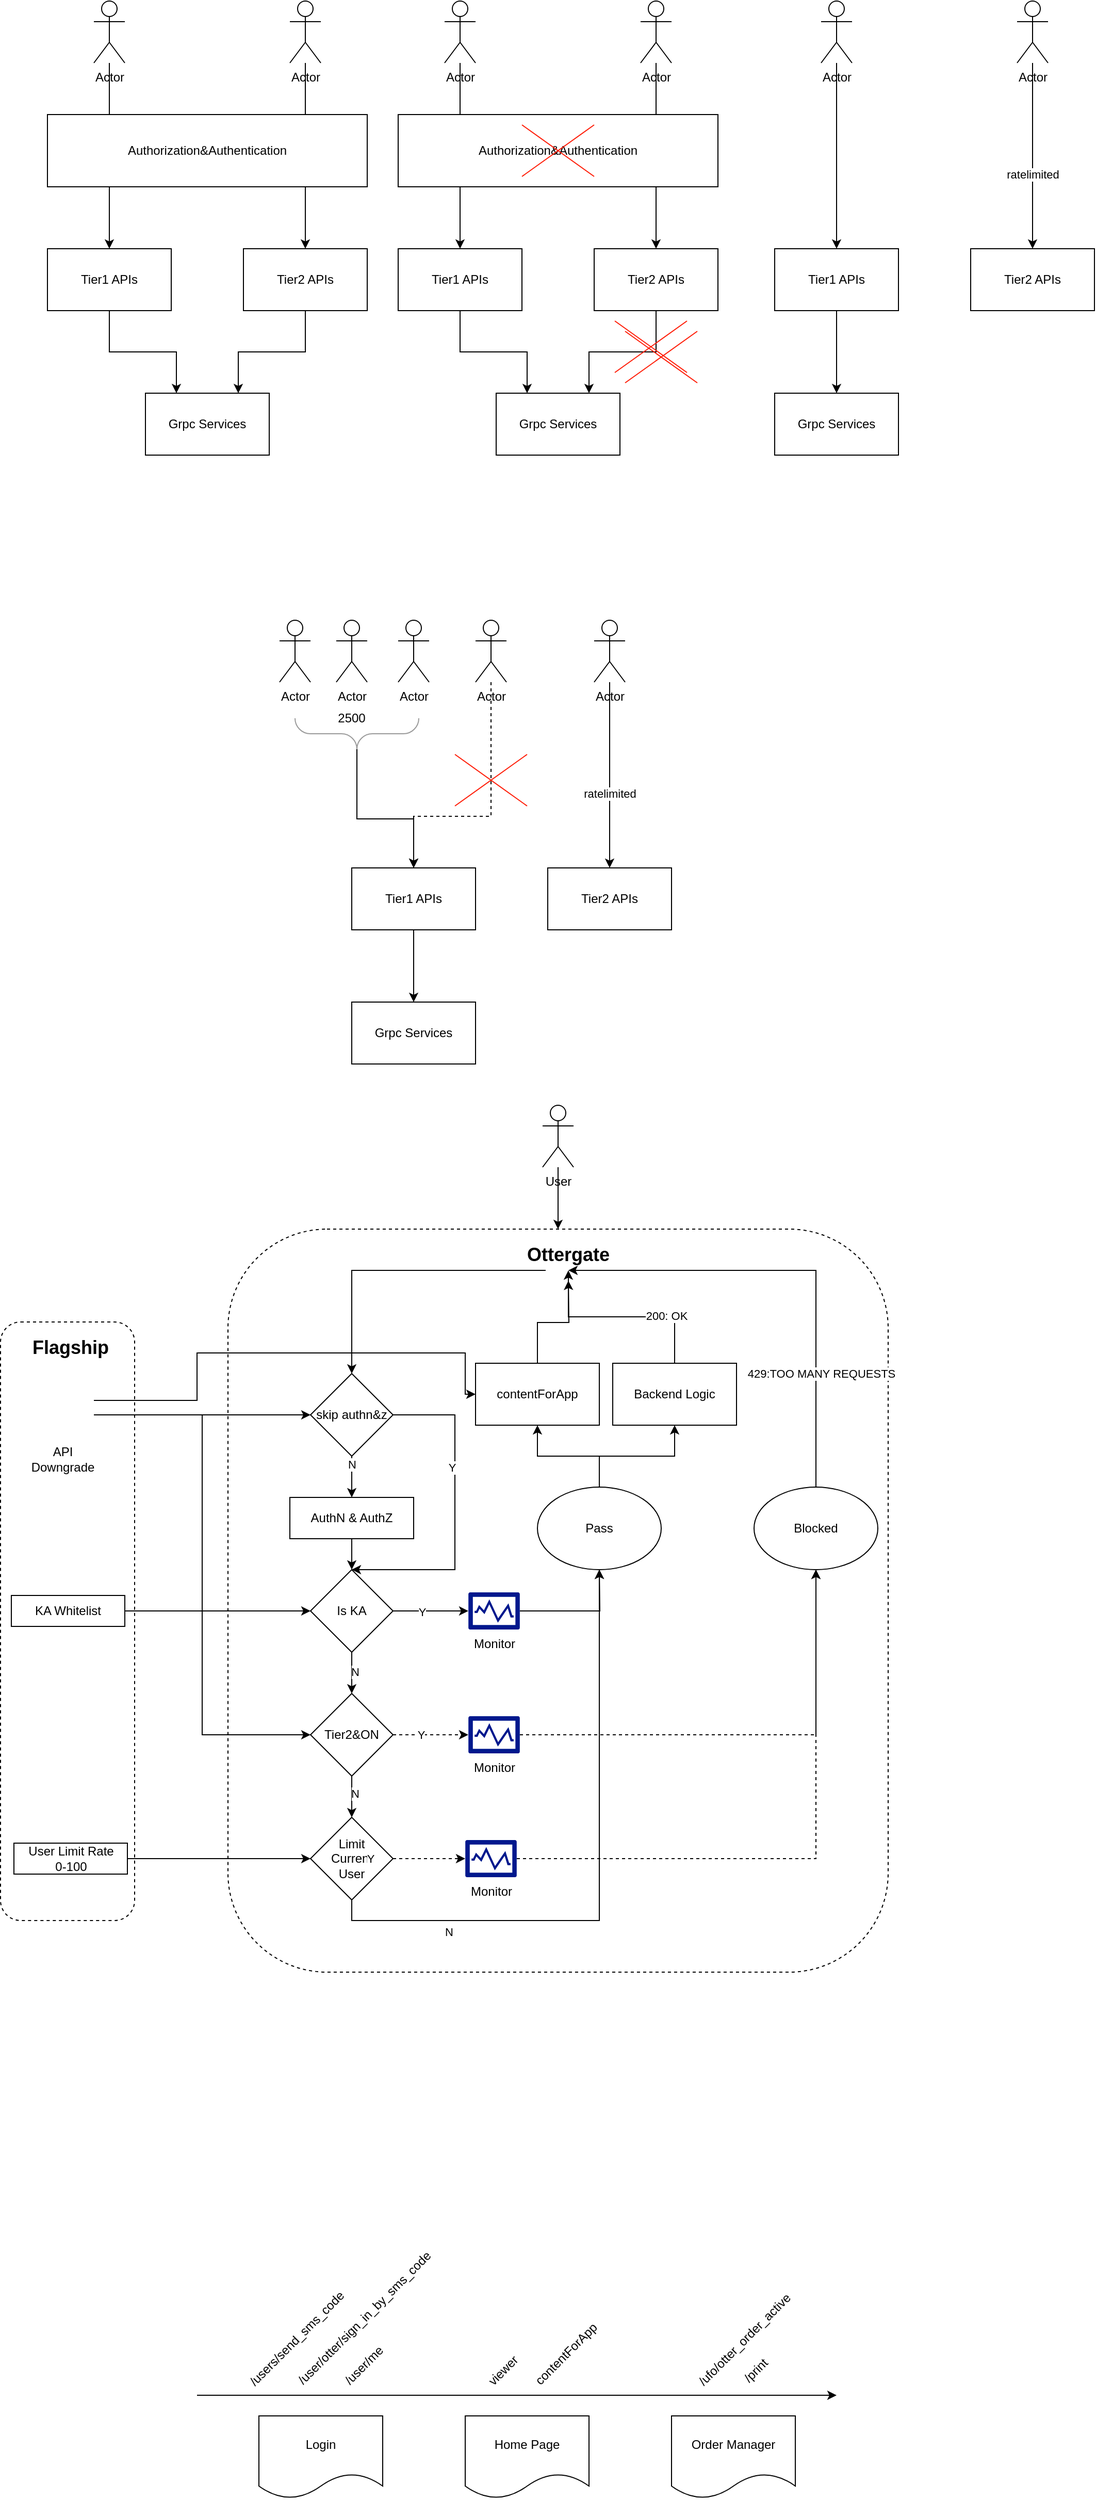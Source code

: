 <mxfile version="21.6.8" type="github">
  <diagram name="Page-1" id="HigoGXE5F1L-oP3TMgxl">
    <mxGraphModel dx="1391" dy="1130" grid="1" gridSize="10" guides="1" tooltips="1" connect="1" arrows="1" fold="1" page="1" pageScale="1" pageWidth="850" pageHeight="1100" math="0" shadow="0">
      <root>
        <mxCell id="0" />
        <mxCell id="1" parent="0" />
        <mxCell id="3wtRpa9zUvnlP66Nhv2E-26" value="" style="rounded=1;whiteSpace=wrap;html=1;dashed=1;" vertex="1" parent="1">
          <mxGeometry x="260" y="1240" width="640" height="720" as="geometry" />
        </mxCell>
        <mxCell id="6AUmhATwHjRcd2S4S1oP-8" style="edgeStyle=orthogonalEdgeStyle;rounded=0;orthogonalLoop=1;jettySize=auto;html=1;exitX=0.5;exitY=1;exitDx=0;exitDy=0;entryX=0.25;entryY=0;entryDx=0;entryDy=0;" parent="1" source="6AUmhATwHjRcd2S4S1oP-1" target="6AUmhATwHjRcd2S4S1oP-4" edge="1">
          <mxGeometry relative="1" as="geometry" />
        </mxCell>
        <mxCell id="6AUmhATwHjRcd2S4S1oP-1" value="Tier1 APIs" style="rounded=0;whiteSpace=wrap;html=1;" parent="1" vertex="1">
          <mxGeometry x="85" y="290" width="120" height="60" as="geometry" />
        </mxCell>
        <mxCell id="6AUmhATwHjRcd2S4S1oP-9" style="edgeStyle=orthogonalEdgeStyle;rounded=0;orthogonalLoop=1;jettySize=auto;html=1;exitX=0.5;exitY=1;exitDx=0;exitDy=0;entryX=0.75;entryY=0;entryDx=0;entryDy=0;" parent="1" source="6AUmhATwHjRcd2S4S1oP-2" target="6AUmhATwHjRcd2S4S1oP-4" edge="1">
          <mxGeometry relative="1" as="geometry" />
        </mxCell>
        <mxCell id="6AUmhATwHjRcd2S4S1oP-2" value="Tier2 APIs" style="rounded=0;whiteSpace=wrap;html=1;" parent="1" vertex="1">
          <mxGeometry x="275" y="290" width="120" height="60" as="geometry" />
        </mxCell>
        <mxCell id="6AUmhATwHjRcd2S4S1oP-13" style="edgeStyle=orthogonalEdgeStyle;rounded=0;orthogonalLoop=1;jettySize=auto;html=1;" parent="1" source="6AUmhATwHjRcd2S4S1oP-3" target="6AUmhATwHjRcd2S4S1oP-1" edge="1">
          <mxGeometry relative="1" as="geometry" />
        </mxCell>
        <mxCell id="6AUmhATwHjRcd2S4S1oP-3" value="Actor" style="shape=umlActor;verticalLabelPosition=bottom;verticalAlign=top;html=1;outlineConnect=0;" parent="1" vertex="1">
          <mxGeometry x="130" y="50" width="30" height="60" as="geometry" />
        </mxCell>
        <mxCell id="6AUmhATwHjRcd2S4S1oP-4" value="Grpc Services" style="rounded=0;whiteSpace=wrap;html=1;" parent="1" vertex="1">
          <mxGeometry x="180" y="430" width="120" height="60" as="geometry" />
        </mxCell>
        <mxCell id="6AUmhATwHjRcd2S4S1oP-7" style="edgeStyle=orthogonalEdgeStyle;rounded=0;orthogonalLoop=1;jettySize=auto;html=1;" parent="1" source="6AUmhATwHjRcd2S4S1oP-5" target="6AUmhATwHjRcd2S4S1oP-2" edge="1">
          <mxGeometry relative="1" as="geometry" />
        </mxCell>
        <mxCell id="6AUmhATwHjRcd2S4S1oP-5" value="Actor" style="shape=umlActor;verticalLabelPosition=bottom;verticalAlign=top;html=1;outlineConnect=0;" parent="1" vertex="1">
          <mxGeometry x="320" y="50" width="30" height="60" as="geometry" />
        </mxCell>
        <mxCell id="6AUmhATwHjRcd2S4S1oP-10" value="Authorization&amp;amp;Authentication" style="rounded=0;whiteSpace=wrap;html=1;" parent="1" vertex="1">
          <mxGeometry x="85" y="160" width="310" height="70" as="geometry" />
        </mxCell>
        <mxCell id="6AUmhATwHjRcd2S4S1oP-14" style="edgeStyle=orthogonalEdgeStyle;rounded=0;orthogonalLoop=1;jettySize=auto;html=1;exitX=0.5;exitY=1;exitDx=0;exitDy=0;entryX=0.25;entryY=0;entryDx=0;entryDy=0;" parent="1" source="6AUmhATwHjRcd2S4S1oP-15" target="6AUmhATwHjRcd2S4S1oP-20" edge="1">
          <mxGeometry relative="1" as="geometry" />
        </mxCell>
        <mxCell id="6AUmhATwHjRcd2S4S1oP-15" value="Tier1 APIs" style="rounded=0;whiteSpace=wrap;html=1;" parent="1" vertex="1">
          <mxGeometry x="425" y="290" width="120" height="60" as="geometry" />
        </mxCell>
        <mxCell id="6AUmhATwHjRcd2S4S1oP-16" style="edgeStyle=orthogonalEdgeStyle;rounded=0;orthogonalLoop=1;jettySize=auto;html=1;exitX=0.5;exitY=1;exitDx=0;exitDy=0;entryX=0.75;entryY=0;entryDx=0;entryDy=0;" parent="1" source="6AUmhATwHjRcd2S4S1oP-17" target="6AUmhATwHjRcd2S4S1oP-20" edge="1">
          <mxGeometry relative="1" as="geometry" />
        </mxCell>
        <mxCell id="6AUmhATwHjRcd2S4S1oP-17" value="Tier2 APIs" style="rounded=0;whiteSpace=wrap;html=1;" parent="1" vertex="1">
          <mxGeometry x="615" y="290" width="120" height="60" as="geometry" />
        </mxCell>
        <mxCell id="6AUmhATwHjRcd2S4S1oP-18" style="edgeStyle=orthogonalEdgeStyle;rounded=0;orthogonalLoop=1;jettySize=auto;html=1;" parent="1" source="6AUmhATwHjRcd2S4S1oP-19" target="6AUmhATwHjRcd2S4S1oP-15" edge="1">
          <mxGeometry relative="1" as="geometry">
            <Array as="points">
              <mxPoint x="485" y="220" />
              <mxPoint x="485" y="220" />
            </Array>
          </mxGeometry>
        </mxCell>
        <mxCell id="6AUmhATwHjRcd2S4S1oP-19" value="Actor" style="shape=umlActor;verticalLabelPosition=bottom;verticalAlign=top;html=1;outlineConnect=0;" parent="1" vertex="1">
          <mxGeometry x="470" y="50" width="30" height="60" as="geometry" />
        </mxCell>
        <mxCell id="6AUmhATwHjRcd2S4S1oP-20" value="Grpc Services" style="rounded=0;whiteSpace=wrap;html=1;" parent="1" vertex="1">
          <mxGeometry x="520" y="430" width="120" height="60" as="geometry" />
        </mxCell>
        <mxCell id="6AUmhATwHjRcd2S4S1oP-21" style="edgeStyle=orthogonalEdgeStyle;rounded=0;orthogonalLoop=1;jettySize=auto;html=1;" parent="1" source="6AUmhATwHjRcd2S4S1oP-22" target="6AUmhATwHjRcd2S4S1oP-17" edge="1">
          <mxGeometry relative="1" as="geometry" />
        </mxCell>
        <mxCell id="6AUmhATwHjRcd2S4S1oP-22" value="Actor" style="shape=umlActor;verticalLabelPosition=bottom;verticalAlign=top;html=1;outlineConnect=0;" parent="1" vertex="1">
          <mxGeometry x="660" y="50" width="30" height="60" as="geometry" />
        </mxCell>
        <mxCell id="6AUmhATwHjRcd2S4S1oP-23" value="Authorization&amp;amp;Authentication" style="rounded=0;whiteSpace=wrap;html=1;" parent="1" vertex="1">
          <mxGeometry x="425" y="160" width="310" height="70" as="geometry" />
        </mxCell>
        <mxCell id="6AUmhATwHjRcd2S4S1oP-26" value="" style="group" parent="1" vertex="1" connectable="0">
          <mxGeometry x="545" y="170" width="70" height="50" as="geometry" />
        </mxCell>
        <mxCell id="6AUmhATwHjRcd2S4S1oP-24" value="" style="endArrow=none;html=1;rounded=0;strokeColor=#FF1900;" parent="6AUmhATwHjRcd2S4S1oP-26" edge="1">
          <mxGeometry width="50" height="50" relative="1" as="geometry">
            <mxPoint y="50" as="sourcePoint" />
            <mxPoint x="70" as="targetPoint" />
          </mxGeometry>
        </mxCell>
        <mxCell id="6AUmhATwHjRcd2S4S1oP-25" value="" style="endArrow=none;html=1;rounded=0;strokeColor=#FF1900;" parent="6AUmhATwHjRcd2S4S1oP-26" edge="1">
          <mxGeometry width="50" height="50" relative="1" as="geometry">
            <mxPoint as="sourcePoint" />
            <mxPoint x="70" y="50" as="targetPoint" />
          </mxGeometry>
        </mxCell>
        <mxCell id="6AUmhATwHjRcd2S4S1oP-27" value="" style="group" parent="1" vertex="1" connectable="0">
          <mxGeometry x="635" y="360" width="70" height="50" as="geometry" />
        </mxCell>
        <mxCell id="6AUmhATwHjRcd2S4S1oP-28" value="" style="endArrow=none;html=1;rounded=0;strokeColor=#FF1900;" parent="6AUmhATwHjRcd2S4S1oP-27" edge="1">
          <mxGeometry width="50" height="50" relative="1" as="geometry">
            <mxPoint y="50" as="sourcePoint" />
            <mxPoint x="70" as="targetPoint" />
          </mxGeometry>
        </mxCell>
        <mxCell id="6AUmhATwHjRcd2S4S1oP-29" value="" style="endArrow=none;html=1;rounded=0;strokeColor=#FF1900;" parent="6AUmhATwHjRcd2S4S1oP-27" edge="1">
          <mxGeometry width="50" height="50" relative="1" as="geometry">
            <mxPoint as="sourcePoint" />
            <mxPoint x="70" y="50" as="targetPoint" />
          </mxGeometry>
        </mxCell>
        <mxCell id="6AUmhATwHjRcd2S4S1oP-30" style="edgeStyle=orthogonalEdgeStyle;rounded=0;orthogonalLoop=1;jettySize=auto;html=1;exitX=0.5;exitY=1;exitDx=0;exitDy=0;entryX=0.5;entryY=0;entryDx=0;entryDy=0;" parent="1" source="6AUmhATwHjRcd2S4S1oP-31" target="6AUmhATwHjRcd2S4S1oP-36" edge="1">
          <mxGeometry relative="1" as="geometry" />
        </mxCell>
        <mxCell id="6AUmhATwHjRcd2S4S1oP-31" value="Tier1 APIs" style="rounded=0;whiteSpace=wrap;html=1;" parent="1" vertex="1">
          <mxGeometry x="790" y="290" width="120" height="60" as="geometry" />
        </mxCell>
        <mxCell id="6AUmhATwHjRcd2S4S1oP-33" value="Tier2 APIs" style="rounded=0;whiteSpace=wrap;html=1;" parent="1" vertex="1">
          <mxGeometry x="980" y="290" width="120" height="60" as="geometry" />
        </mxCell>
        <mxCell id="6AUmhATwHjRcd2S4S1oP-34" style="edgeStyle=orthogonalEdgeStyle;rounded=0;orthogonalLoop=1;jettySize=auto;html=1;" parent="1" source="6AUmhATwHjRcd2S4S1oP-35" target="6AUmhATwHjRcd2S4S1oP-31" edge="1">
          <mxGeometry relative="1" as="geometry" />
        </mxCell>
        <mxCell id="6AUmhATwHjRcd2S4S1oP-35" value="Actor" style="shape=umlActor;verticalLabelPosition=bottom;verticalAlign=top;html=1;outlineConnect=0;" parent="1" vertex="1">
          <mxGeometry x="835" y="50" width="30" height="60" as="geometry" />
        </mxCell>
        <mxCell id="6AUmhATwHjRcd2S4S1oP-36" value="Grpc Services" style="rounded=0;whiteSpace=wrap;html=1;" parent="1" vertex="1">
          <mxGeometry x="790" y="430" width="120" height="60" as="geometry" />
        </mxCell>
        <mxCell id="6AUmhATwHjRcd2S4S1oP-37" style="edgeStyle=orthogonalEdgeStyle;rounded=0;orthogonalLoop=1;jettySize=auto;html=1;" parent="1" source="6AUmhATwHjRcd2S4S1oP-38" target="6AUmhATwHjRcd2S4S1oP-33" edge="1">
          <mxGeometry relative="1" as="geometry" />
        </mxCell>
        <mxCell id="6AUmhATwHjRcd2S4S1oP-40" value="ratelimited" style="edgeLabel;html=1;align=center;verticalAlign=middle;resizable=0;points=[];" parent="6AUmhATwHjRcd2S4S1oP-37" vertex="1" connectable="0">
          <mxGeometry x="0.183" relative="1" as="geometry">
            <mxPoint y="1" as="offset" />
          </mxGeometry>
        </mxCell>
        <mxCell id="6AUmhATwHjRcd2S4S1oP-38" value="Actor" style="shape=umlActor;verticalLabelPosition=bottom;verticalAlign=top;html=1;outlineConnect=0;" parent="1" vertex="1">
          <mxGeometry x="1025" y="50" width="30" height="60" as="geometry" />
        </mxCell>
        <mxCell id="3wtRpa9zUvnlP66Nhv2E-1" style="edgeStyle=orthogonalEdgeStyle;rounded=0;orthogonalLoop=1;jettySize=auto;html=1;exitX=0.5;exitY=1;exitDx=0;exitDy=0;entryX=0.5;entryY=0;entryDx=0;entryDy=0;" edge="1" parent="1" source="3wtRpa9zUvnlP66Nhv2E-2" target="3wtRpa9zUvnlP66Nhv2E-6">
          <mxGeometry relative="1" as="geometry" />
        </mxCell>
        <mxCell id="3wtRpa9zUvnlP66Nhv2E-2" value="Tier1 APIs" style="rounded=0;whiteSpace=wrap;html=1;" vertex="1" parent="1">
          <mxGeometry x="380" y="890" width="120" height="60" as="geometry" />
        </mxCell>
        <mxCell id="3wtRpa9zUvnlP66Nhv2E-3" value="Tier2 APIs" style="rounded=0;whiteSpace=wrap;html=1;" vertex="1" parent="1">
          <mxGeometry x="570" y="890" width="120" height="60" as="geometry" />
        </mxCell>
        <mxCell id="3wtRpa9zUvnlP66Nhv2E-4" style="edgeStyle=orthogonalEdgeStyle;rounded=0;orthogonalLoop=1;jettySize=auto;html=1;exitX=0.5;exitY=0.286;exitDx=0;exitDy=0;exitPerimeter=0;" edge="1" parent="1" source="3wtRpa9zUvnlP66Nhv2E-15" target="3wtRpa9zUvnlP66Nhv2E-2">
          <mxGeometry relative="1" as="geometry" />
        </mxCell>
        <mxCell id="3wtRpa9zUvnlP66Nhv2E-5" value="Actor" style="shape=umlActor;verticalLabelPosition=bottom;verticalAlign=top;html=1;outlineConnect=0;" vertex="1" parent="1">
          <mxGeometry x="425" y="650" width="30" height="60" as="geometry" />
        </mxCell>
        <mxCell id="3wtRpa9zUvnlP66Nhv2E-6" value="Grpc Services" style="rounded=0;whiteSpace=wrap;html=1;" vertex="1" parent="1">
          <mxGeometry x="380" y="1020" width="120" height="60" as="geometry" />
        </mxCell>
        <mxCell id="3wtRpa9zUvnlP66Nhv2E-7" style="edgeStyle=orthogonalEdgeStyle;rounded=0;orthogonalLoop=1;jettySize=auto;html=1;" edge="1" parent="1" source="3wtRpa9zUvnlP66Nhv2E-9" target="3wtRpa9zUvnlP66Nhv2E-3">
          <mxGeometry relative="1" as="geometry" />
        </mxCell>
        <mxCell id="3wtRpa9zUvnlP66Nhv2E-8" value="ratelimited" style="edgeLabel;html=1;align=center;verticalAlign=middle;resizable=0;points=[];" vertex="1" connectable="0" parent="3wtRpa9zUvnlP66Nhv2E-7">
          <mxGeometry x="0.183" relative="1" as="geometry">
            <mxPoint y="1" as="offset" />
          </mxGeometry>
        </mxCell>
        <mxCell id="3wtRpa9zUvnlP66Nhv2E-9" value="Actor" style="shape=umlActor;verticalLabelPosition=bottom;verticalAlign=top;html=1;outlineConnect=0;" vertex="1" parent="1">
          <mxGeometry x="615" y="650" width="30" height="60" as="geometry" />
        </mxCell>
        <mxCell id="3wtRpa9zUvnlP66Nhv2E-10" value="Actor" style="shape=umlActor;verticalLabelPosition=bottom;verticalAlign=top;html=1;outlineConnect=0;" vertex="1" parent="1">
          <mxGeometry x="365" y="650" width="30" height="60" as="geometry" />
        </mxCell>
        <mxCell id="3wtRpa9zUvnlP66Nhv2E-17" style="edgeStyle=orthogonalEdgeStyle;rounded=0;orthogonalLoop=1;jettySize=auto;html=1;dashed=1;" edge="1" parent="1" source="3wtRpa9zUvnlP66Nhv2E-11" target="3wtRpa9zUvnlP66Nhv2E-2">
          <mxGeometry relative="1" as="geometry">
            <Array as="points">
              <mxPoint x="515" y="840" />
              <mxPoint x="440" y="840" />
            </Array>
          </mxGeometry>
        </mxCell>
        <mxCell id="3wtRpa9zUvnlP66Nhv2E-11" value="Actor" style="shape=umlActor;verticalLabelPosition=bottom;verticalAlign=top;html=1;outlineConnect=0;" vertex="1" parent="1">
          <mxGeometry x="500" y="650" width="30" height="60" as="geometry" />
        </mxCell>
        <mxCell id="3wtRpa9zUvnlP66Nhv2E-12" value="Actor" style="shape=umlActor;verticalLabelPosition=bottom;verticalAlign=top;html=1;outlineConnect=0;" vertex="1" parent="1">
          <mxGeometry x="310" y="650" width="30" height="60" as="geometry" />
        </mxCell>
        <mxCell id="3wtRpa9zUvnlP66Nhv2E-15" value="" style="labelPosition=right;align=left;strokeWidth=1;shape=mxgraph.mockup.markup.curlyBrace;html=1;shadow=0;dashed=0;strokeColor=#999999;direction=north;rotation=-90;" vertex="1" parent="1">
          <mxGeometry x="350" y="700" width="70" height="120" as="geometry" />
        </mxCell>
        <mxCell id="3wtRpa9zUvnlP66Nhv2E-16" value="2500" style="text;html=1;strokeColor=none;fillColor=none;align=center;verticalAlign=middle;whiteSpace=wrap;rounded=0;" vertex="1" parent="1">
          <mxGeometry x="350" y="730" width="60" height="30" as="geometry" />
        </mxCell>
        <mxCell id="3wtRpa9zUvnlP66Nhv2E-18" value="" style="group" vertex="1" connectable="0" parent="1">
          <mxGeometry x="480" y="780" width="70" height="50" as="geometry" />
        </mxCell>
        <mxCell id="3wtRpa9zUvnlP66Nhv2E-19" value="" style="endArrow=none;html=1;rounded=0;strokeColor=#FF1900;" edge="1" parent="3wtRpa9zUvnlP66Nhv2E-18">
          <mxGeometry width="50" height="50" relative="1" as="geometry">
            <mxPoint y="50" as="sourcePoint" />
            <mxPoint x="70" as="targetPoint" />
          </mxGeometry>
        </mxCell>
        <mxCell id="3wtRpa9zUvnlP66Nhv2E-20" value="" style="endArrow=none;html=1;rounded=0;strokeColor=#FF1900;" edge="1" parent="3wtRpa9zUvnlP66Nhv2E-18">
          <mxGeometry width="50" height="50" relative="1" as="geometry">
            <mxPoint as="sourcePoint" />
            <mxPoint x="70" y="50" as="targetPoint" />
          </mxGeometry>
        </mxCell>
        <mxCell id="3wtRpa9zUvnlP66Nhv2E-21" value="" style="group" vertex="1" connectable="0" parent="1">
          <mxGeometry x="645" y="370" width="70" height="50" as="geometry" />
        </mxCell>
        <mxCell id="3wtRpa9zUvnlP66Nhv2E-22" value="" style="endArrow=none;html=1;rounded=0;strokeColor=#FF1900;" edge="1" parent="3wtRpa9zUvnlP66Nhv2E-21">
          <mxGeometry width="50" height="50" relative="1" as="geometry">
            <mxPoint y="50" as="sourcePoint" />
            <mxPoint x="70" as="targetPoint" />
          </mxGeometry>
        </mxCell>
        <mxCell id="3wtRpa9zUvnlP66Nhv2E-23" value="" style="endArrow=none;html=1;rounded=0;strokeColor=#FF1900;" edge="1" parent="3wtRpa9zUvnlP66Nhv2E-21">
          <mxGeometry width="50" height="50" relative="1" as="geometry">
            <mxPoint as="sourcePoint" />
            <mxPoint x="70" y="50" as="targetPoint" />
          </mxGeometry>
        </mxCell>
        <mxCell id="3wtRpa9zUvnlP66Nhv2E-32" style="edgeStyle=orthogonalEdgeStyle;rounded=0;orthogonalLoop=1;jettySize=auto;html=1;entryX=0.5;entryY=0;entryDx=0;entryDy=0;exitX=0.5;exitY=1;exitDx=0;exitDy=0;" edge="1" parent="1" source="3wtRpa9zUvnlP66Nhv2E-78" target="3wtRpa9zUvnlP66Nhv2E-31">
          <mxGeometry relative="1" as="geometry">
            <mxPoint x="380" y="1440" as="sourcePoint" />
          </mxGeometry>
        </mxCell>
        <mxCell id="3wtRpa9zUvnlP66Nhv2E-80" value="N" style="edgeLabel;html=1;align=center;verticalAlign=middle;resizable=0;points=[];" vertex="1" connectable="0" parent="3wtRpa9zUvnlP66Nhv2E-32">
          <mxGeometry x="-0.6" relative="1" as="geometry">
            <mxPoint as="offset" />
          </mxGeometry>
        </mxCell>
        <mxCell id="3wtRpa9zUvnlP66Nhv2E-29" style="edgeStyle=orthogonalEdgeStyle;rounded=0;orthogonalLoop=1;jettySize=auto;html=1;entryX=0.5;entryY=0;entryDx=0;entryDy=0;" edge="1" parent="1" source="3wtRpa9zUvnlP66Nhv2E-25" target="3wtRpa9zUvnlP66Nhv2E-26">
          <mxGeometry relative="1" as="geometry" />
        </mxCell>
        <mxCell id="3wtRpa9zUvnlP66Nhv2E-25" value="User" style="shape=umlActor;verticalLabelPosition=bottom;verticalAlign=top;html=1;outlineConnect=0;" vertex="1" parent="1">
          <mxGeometry x="565" y="1120" width="30" height="60" as="geometry" />
        </mxCell>
        <mxCell id="3wtRpa9zUvnlP66Nhv2E-30" style="edgeStyle=orthogonalEdgeStyle;rounded=0;orthogonalLoop=1;jettySize=auto;html=1;exitX=0.133;exitY=1;exitDx=0;exitDy=0;entryX=0.5;entryY=0;entryDx=0;entryDy=0;exitPerimeter=0;" edge="1" parent="1" source="3wtRpa9zUvnlP66Nhv2E-27" target="3wtRpa9zUvnlP66Nhv2E-78">
          <mxGeometry relative="1" as="geometry">
            <mxPoint x="380" y="1410" as="targetPoint" />
            <Array as="points">
              <mxPoint x="380" y="1280" />
            </Array>
          </mxGeometry>
        </mxCell>
        <mxCell id="3wtRpa9zUvnlP66Nhv2E-27" value="&lt;b&gt;&lt;font style=&quot;font-size: 18px;&quot;&gt;Ottergate&lt;/font&gt;&lt;/b&gt;" style="text;html=1;strokeColor=none;fillColor=none;align=center;verticalAlign=middle;whiteSpace=wrap;rounded=0;" vertex="1" parent="1">
          <mxGeometry x="560" y="1250" width="60" height="30" as="geometry" />
        </mxCell>
        <mxCell id="3wtRpa9zUvnlP66Nhv2E-48" style="edgeStyle=orthogonalEdgeStyle;rounded=0;orthogonalLoop=1;jettySize=auto;html=1;exitX=0.5;exitY=1;exitDx=0;exitDy=0;entryX=0.5;entryY=0;entryDx=0;entryDy=0;" edge="1" parent="1" source="3wtRpa9zUvnlP66Nhv2E-31" target="3wtRpa9zUvnlP66Nhv2E-38">
          <mxGeometry relative="1" as="geometry" />
        </mxCell>
        <mxCell id="3wtRpa9zUvnlP66Nhv2E-31" value="AuthN &amp;amp; AuthZ" style="rounded=0;whiteSpace=wrap;html=1;" vertex="1" parent="1">
          <mxGeometry x="320" y="1500" width="120" height="40" as="geometry" />
        </mxCell>
        <mxCell id="3wtRpa9zUvnlP66Nhv2E-34" value="" style="rounded=1;whiteSpace=wrap;html=1;dashed=1;" vertex="1" parent="1">
          <mxGeometry x="39.5" y="1330" width="130" height="580" as="geometry" />
        </mxCell>
        <mxCell id="3wtRpa9zUvnlP66Nhv2E-35" value="&lt;b&gt;&lt;font style=&quot;font-size: 18px;&quot;&gt;Flagship&lt;/font&gt;&lt;/b&gt;" style="text;html=1;strokeColor=none;fillColor=none;align=center;verticalAlign=middle;whiteSpace=wrap;rounded=0;" vertex="1" parent="1">
          <mxGeometry x="60" y="1340" width="95" height="30" as="geometry" />
        </mxCell>
        <mxCell id="3wtRpa9zUvnlP66Nhv2E-37" style="edgeStyle=orthogonalEdgeStyle;rounded=0;orthogonalLoop=1;jettySize=auto;html=1;exitX=1;exitY=0.5;exitDx=0;exitDy=0;entryX=0;entryY=0.5;entryDx=0;entryDy=0;" edge="1" parent="1" source="3wtRpa9zUvnlP66Nhv2E-36" target="3wtRpa9zUvnlP66Nhv2E-38">
          <mxGeometry relative="1" as="geometry">
            <mxPoint x="320" y="1610" as="targetPoint" />
          </mxGeometry>
        </mxCell>
        <mxCell id="3wtRpa9zUvnlP66Nhv2E-36" value="KA Whitelist" style="rounded=0;whiteSpace=wrap;html=1;" vertex="1" parent="1">
          <mxGeometry x="50" y="1595" width="110" height="30" as="geometry" />
        </mxCell>
        <mxCell id="3wtRpa9zUvnlP66Nhv2E-39" style="edgeStyle=orthogonalEdgeStyle;rounded=0;orthogonalLoop=1;jettySize=auto;html=1;entryX=0;entryY=0.5;entryDx=0;entryDy=0;entryPerimeter=0;" edge="1" parent="1" source="3wtRpa9zUvnlP66Nhv2E-38" target="3wtRpa9zUvnlP66Nhv2E-109">
          <mxGeometry relative="1" as="geometry" />
        </mxCell>
        <mxCell id="3wtRpa9zUvnlP66Nhv2E-40" value="Y" style="edgeLabel;html=1;align=center;verticalAlign=middle;resizable=0;points=[];" vertex="1" connectable="0" parent="3wtRpa9zUvnlP66Nhv2E-39">
          <mxGeometry x="-0.608" y="2" relative="1" as="geometry">
            <mxPoint x="13" y="3" as="offset" />
          </mxGeometry>
        </mxCell>
        <mxCell id="3wtRpa9zUvnlP66Nhv2E-46" style="edgeStyle=orthogonalEdgeStyle;rounded=0;orthogonalLoop=1;jettySize=auto;html=1;exitX=0.5;exitY=1;exitDx=0;exitDy=0;entryX=0.5;entryY=0;entryDx=0;entryDy=0;" edge="1" parent="1" source="3wtRpa9zUvnlP66Nhv2E-38" target="3wtRpa9zUvnlP66Nhv2E-44">
          <mxGeometry relative="1" as="geometry" />
        </mxCell>
        <mxCell id="3wtRpa9zUvnlP66Nhv2E-47" value="N" style="edgeLabel;html=1;align=center;verticalAlign=middle;resizable=0;points=[];" vertex="1" connectable="0" parent="3wtRpa9zUvnlP66Nhv2E-46">
          <mxGeometry x="-0.05" y="3" relative="1" as="geometry">
            <mxPoint as="offset" />
          </mxGeometry>
        </mxCell>
        <mxCell id="3wtRpa9zUvnlP66Nhv2E-38" value="Is KA" style="rhombus;whiteSpace=wrap;html=1;" vertex="1" parent="1">
          <mxGeometry x="340" y="1570" width="80" height="80" as="geometry" />
        </mxCell>
        <mxCell id="3wtRpa9zUvnlP66Nhv2E-76" style="edgeStyle=orthogonalEdgeStyle;rounded=0;orthogonalLoop=1;jettySize=auto;html=1;exitX=1;exitY=0.5;exitDx=0;exitDy=0;entryX=0;entryY=0.5;entryDx=0;entryDy=0;" edge="1" parent="1" source="3wtRpa9zUvnlP66Nhv2E-42" target="3wtRpa9zUvnlP66Nhv2E-52">
          <mxGeometry relative="1" as="geometry" />
        </mxCell>
        <mxCell id="3wtRpa9zUvnlP66Nhv2E-42" value="User Limit Rate&lt;br&gt;0-100" style="rounded=0;whiteSpace=wrap;html=1;" vertex="1" parent="1">
          <mxGeometry x="52.5" y="1835" width="110" height="30" as="geometry" />
        </mxCell>
        <mxCell id="3wtRpa9zUvnlP66Nhv2E-51" style="edgeStyle=orthogonalEdgeStyle;rounded=0;orthogonalLoop=1;jettySize=auto;html=1;exitX=1;exitY=0.5;exitDx=0;exitDy=0;entryX=0.5;entryY=1;entryDx=0;entryDy=0;dashed=1;" edge="1" parent="1" source="3wtRpa9zUvnlP66Nhv2E-112" target="3wtRpa9zUvnlP66Nhv2E-50">
          <mxGeometry relative="1" as="geometry" />
        </mxCell>
        <mxCell id="3wtRpa9zUvnlP66Nhv2E-57" style="edgeStyle=orthogonalEdgeStyle;rounded=0;orthogonalLoop=1;jettySize=auto;html=1;exitX=0.5;exitY=1;exitDx=0;exitDy=0;entryX=0.5;entryY=0;entryDx=0;entryDy=0;" edge="1" parent="1" source="3wtRpa9zUvnlP66Nhv2E-44" target="3wtRpa9zUvnlP66Nhv2E-52">
          <mxGeometry relative="1" as="geometry" />
        </mxCell>
        <mxCell id="3wtRpa9zUvnlP66Nhv2E-58" value="N" style="edgeLabel;html=1;align=center;verticalAlign=middle;resizable=0;points=[];" vertex="1" connectable="0" parent="3wtRpa9zUvnlP66Nhv2E-57">
          <mxGeometry x="-0.15" y="3" relative="1" as="geometry">
            <mxPoint as="offset" />
          </mxGeometry>
        </mxCell>
        <mxCell id="3wtRpa9zUvnlP66Nhv2E-44" value="Tier2&amp;amp;ON" style="rhombus;whiteSpace=wrap;html=1;" vertex="1" parent="1">
          <mxGeometry x="340" y="1690" width="80" height="80" as="geometry" />
        </mxCell>
        <mxCell id="3wtRpa9zUvnlP66Nhv2E-73" style="edgeStyle=orthogonalEdgeStyle;rounded=0;orthogonalLoop=1;jettySize=auto;html=1;exitX=0.5;exitY=0;exitDx=0;exitDy=0;entryX=0.5;entryY=1;entryDx=0;entryDy=0;" edge="1" parent="1" source="3wtRpa9zUvnlP66Nhv2E-49" target="3wtRpa9zUvnlP66Nhv2E-72">
          <mxGeometry relative="1" as="geometry" />
        </mxCell>
        <mxCell id="3wtRpa9zUvnlP66Nhv2E-107" style="edgeStyle=orthogonalEdgeStyle;rounded=0;orthogonalLoop=1;jettySize=auto;html=1;exitX=0.5;exitY=0;exitDx=0;exitDy=0;" edge="1" parent="1" source="3wtRpa9zUvnlP66Nhv2E-49" target="3wtRpa9zUvnlP66Nhv2E-105">
          <mxGeometry relative="1" as="geometry" />
        </mxCell>
        <mxCell id="3wtRpa9zUvnlP66Nhv2E-49" value="Pass" style="ellipse;whiteSpace=wrap;html=1;" vertex="1" parent="1">
          <mxGeometry x="560" y="1490" width="120" height="80" as="geometry" />
        </mxCell>
        <mxCell id="3wtRpa9zUvnlP66Nhv2E-69" style="edgeStyle=orthogonalEdgeStyle;rounded=0;orthogonalLoop=1;jettySize=auto;html=1;exitX=0.5;exitY=0;exitDx=0;exitDy=0;entryX=0.5;entryY=1;entryDx=0;entryDy=0;" edge="1" parent="1" source="3wtRpa9zUvnlP66Nhv2E-50" target="3wtRpa9zUvnlP66Nhv2E-27">
          <mxGeometry relative="1" as="geometry">
            <mxPoint x="680" y="1260" as="targetPoint" />
            <Array as="points">
              <mxPoint x="830" y="1280" />
            </Array>
          </mxGeometry>
        </mxCell>
        <mxCell id="3wtRpa9zUvnlP66Nhv2E-70" value="429:TOO MANY REQUESTS" style="edgeLabel;html=1;align=center;verticalAlign=middle;resizable=0;points=[];" vertex="1" connectable="0" parent="3wtRpa9zUvnlP66Nhv2E-69">
          <mxGeometry x="0.189" y="2" relative="1" as="geometry">
            <mxPoint x="62" y="98" as="offset" />
          </mxGeometry>
        </mxCell>
        <mxCell id="3wtRpa9zUvnlP66Nhv2E-50" value="Blocked" style="ellipse;whiteSpace=wrap;html=1;" vertex="1" parent="1">
          <mxGeometry x="770" y="1490" width="120" height="80" as="geometry" />
        </mxCell>
        <mxCell id="3wtRpa9zUvnlP66Nhv2E-55" style="edgeStyle=orthogonalEdgeStyle;rounded=0;orthogonalLoop=1;jettySize=auto;html=1;entryX=0.5;entryY=1;entryDx=0;entryDy=0;dashed=1;" edge="1" parent="1" source="3wtRpa9zUvnlP66Nhv2E-121" target="3wtRpa9zUvnlP66Nhv2E-50">
          <mxGeometry relative="1" as="geometry" />
        </mxCell>
        <mxCell id="3wtRpa9zUvnlP66Nhv2E-62" style="edgeStyle=orthogonalEdgeStyle;rounded=0;orthogonalLoop=1;jettySize=auto;html=1;exitX=0.5;exitY=1;exitDx=0;exitDy=0;entryX=0.5;entryY=1;entryDx=0;entryDy=0;" edge="1" parent="1" source="3wtRpa9zUvnlP66Nhv2E-52" target="3wtRpa9zUvnlP66Nhv2E-49">
          <mxGeometry relative="1" as="geometry">
            <mxPoint x="380" y="1930" as="targetPoint" />
          </mxGeometry>
        </mxCell>
        <mxCell id="3wtRpa9zUvnlP66Nhv2E-63" value="N" style="edgeLabel;html=1;align=center;verticalAlign=middle;resizable=0;points=[];" vertex="1" connectable="0" parent="3wtRpa9zUvnlP66Nhv2E-62">
          <mxGeometry x="0.1" relative="1" as="geometry">
            <mxPoint x="-146" y="81" as="offset" />
          </mxGeometry>
        </mxCell>
        <mxCell id="3wtRpa9zUvnlP66Nhv2E-52" value="Limit &lt;br&gt;Current&lt;br&gt;User" style="rhombus;whiteSpace=wrap;html=1;" vertex="1" parent="1">
          <mxGeometry x="340" y="1810" width="80" height="80" as="geometry" />
        </mxCell>
        <mxCell id="3wtRpa9zUvnlP66Nhv2E-75" style="edgeStyle=orthogonalEdgeStyle;rounded=0;orthogonalLoop=1;jettySize=auto;html=1;exitX=0.5;exitY=0;exitDx=0;exitDy=0;entryX=0.5;entryY=1;entryDx=0;entryDy=0;" edge="1" parent="1" source="3wtRpa9zUvnlP66Nhv2E-72" target="3wtRpa9zUvnlP66Nhv2E-27">
          <mxGeometry relative="1" as="geometry" />
        </mxCell>
        <mxCell id="3wtRpa9zUvnlP66Nhv2E-88" value="200: OK" style="edgeLabel;html=1;align=center;verticalAlign=middle;resizable=0;points=[];" vertex="1" connectable="0" parent="3wtRpa9zUvnlP66Nhv2E-75">
          <mxGeometry x="-0.446" y="-1" relative="1" as="geometry">
            <mxPoint as="offset" />
          </mxGeometry>
        </mxCell>
        <mxCell id="3wtRpa9zUvnlP66Nhv2E-72" value="Backend Logic" style="rounded=0;whiteSpace=wrap;html=1;" vertex="1" parent="1">
          <mxGeometry x="633" y="1370" width="120" height="60" as="geometry" />
        </mxCell>
        <mxCell id="3wtRpa9zUvnlP66Nhv2E-81" style="edgeStyle=orthogonalEdgeStyle;rounded=0;orthogonalLoop=1;jettySize=auto;html=1;exitX=1;exitY=0.5;exitDx=0;exitDy=0;entryX=0.5;entryY=0;entryDx=0;entryDy=0;" edge="1" parent="1" source="3wtRpa9zUvnlP66Nhv2E-78" target="3wtRpa9zUvnlP66Nhv2E-38">
          <mxGeometry relative="1" as="geometry">
            <Array as="points">
              <mxPoint x="480" y="1420" />
              <mxPoint x="480" y="1570" />
            </Array>
          </mxGeometry>
        </mxCell>
        <mxCell id="3wtRpa9zUvnlP66Nhv2E-82" value="Y" style="edgeLabel;html=1;align=center;verticalAlign=middle;resizable=0;points=[];" vertex="1" connectable="0" parent="3wtRpa9zUvnlP66Nhv2E-81">
          <mxGeometry x="-0.285" y="-3" relative="1" as="geometry">
            <mxPoint as="offset" />
          </mxGeometry>
        </mxCell>
        <mxCell id="3wtRpa9zUvnlP66Nhv2E-78" value="skip authn&amp;amp;z" style="rhombus;whiteSpace=wrap;html=1;" vertex="1" parent="1">
          <mxGeometry x="340" y="1380" width="80" height="80" as="geometry" />
        </mxCell>
        <mxCell id="3wtRpa9zUvnlP66Nhv2E-86" style="edgeStyle=orthogonalEdgeStyle;rounded=0;orthogonalLoop=1;jettySize=auto;html=1;exitX=1;exitY=0.5;exitDx=0;exitDy=0;entryX=0;entryY=0.5;entryDx=0;entryDy=0;" edge="1" parent="1" source="3wtRpa9zUvnlP66Nhv2E-83" target="3wtRpa9zUvnlP66Nhv2E-78">
          <mxGeometry relative="1" as="geometry" />
        </mxCell>
        <mxCell id="3wtRpa9zUvnlP66Nhv2E-87" style="edgeStyle=orthogonalEdgeStyle;rounded=0;orthogonalLoop=1;jettySize=auto;html=1;exitX=1;exitY=0.5;exitDx=0;exitDy=0;entryX=0;entryY=0.5;entryDx=0;entryDy=0;" edge="1" parent="1" source="3wtRpa9zUvnlP66Nhv2E-83" target="3wtRpa9zUvnlP66Nhv2E-44">
          <mxGeometry relative="1" as="geometry">
            <mxPoint x="190" y="1460" as="targetPoint" />
          </mxGeometry>
        </mxCell>
        <mxCell id="3wtRpa9zUvnlP66Nhv2E-106" style="edgeStyle=orthogonalEdgeStyle;rounded=0;orthogonalLoop=1;jettySize=auto;html=1;exitX=1;exitY=0.25;exitDx=0;exitDy=0;entryX=0;entryY=0.5;entryDx=0;entryDy=0;" edge="1" parent="1" source="3wtRpa9zUvnlP66Nhv2E-83" target="3wtRpa9zUvnlP66Nhv2E-105">
          <mxGeometry relative="1" as="geometry">
            <Array as="points">
              <mxPoint x="230" y="1406" />
              <mxPoint x="230" y="1360" />
              <mxPoint x="490" y="1360" />
              <mxPoint x="490" y="1400" />
            </Array>
          </mxGeometry>
        </mxCell>
        <mxCell id="3wtRpa9zUvnlP66Nhv2E-83" value="" style="shape=image;html=1;verticalAlign=top;verticalLabelPosition=bottom;labelBackgroundColor=#ffffff;imageAspect=0;aspect=fixed;image=https://cdn0.iconfinder.com/data/icons/simple-lines-filled/32/40_Close_Switch_Off_Power_Switcher_Button-128.png" vertex="1" parent="1">
          <mxGeometry x="74" y="1392" width="56" height="56" as="geometry" />
        </mxCell>
        <mxCell id="3wtRpa9zUvnlP66Nhv2E-85" value="API Downgrade" style="text;html=1;strokeColor=none;fillColor=none;align=center;verticalAlign=middle;whiteSpace=wrap;rounded=0;" vertex="1" parent="1">
          <mxGeometry x="70" y="1448" width="60" height="30" as="geometry" />
        </mxCell>
        <mxCell id="3wtRpa9zUvnlP66Nhv2E-89" value="" style="endArrow=classic;html=1;rounded=0;" edge="1" parent="1">
          <mxGeometry width="50" height="50" relative="1" as="geometry">
            <mxPoint x="230" y="2370" as="sourcePoint" />
            <mxPoint x="850" y="2370" as="targetPoint" />
          </mxGeometry>
        </mxCell>
        <mxCell id="3wtRpa9zUvnlP66Nhv2E-95" value="Login" style="shape=document;whiteSpace=wrap;html=1;boundedLbl=1;" vertex="1" parent="1">
          <mxGeometry x="290" y="2390" width="120" height="80" as="geometry" />
        </mxCell>
        <mxCell id="3wtRpa9zUvnlP66Nhv2E-96" value="Home Page" style="shape=document;whiteSpace=wrap;html=1;boundedLbl=1;" vertex="1" parent="1">
          <mxGeometry x="490" y="2390" width="120" height="80" as="geometry" />
        </mxCell>
        <mxCell id="3wtRpa9zUvnlP66Nhv2E-97" value="Order Manager" style="shape=document;whiteSpace=wrap;html=1;boundedLbl=1;" vertex="1" parent="1">
          <mxGeometry x="690" y="2390" width="120" height="80" as="geometry" />
        </mxCell>
        <mxCell id="3wtRpa9zUvnlP66Nhv2E-98" value="viewer&lt;span id=&quot;docs-internal-guid-a79cc3fb-7fff-8919-7466-1b3d34687d6c&quot;&gt;&lt;/span&gt;" style="text;html=1;strokeColor=none;fillColor=none;align=center;verticalAlign=middle;whiteSpace=wrap;rounded=0;rotation=-45;" vertex="1" parent="1">
          <mxGeometry x="482" y="2331" width="90" height="30" as="geometry" />
        </mxCell>
        <mxCell id="3wtRpa9zUvnlP66Nhv2E-99" value="contentForApp&lt;span id=&quot;docs-internal-guid-a79cc3fb-7fff-8919-7466-1b3d34687d6c&quot;&gt;&lt;/span&gt;" style="text;html=1;strokeColor=none;fillColor=none;align=center;verticalAlign=middle;whiteSpace=wrap;rounded=0;rotation=-45;" vertex="1" parent="1">
          <mxGeometry x="543" y="2315" width="90" height="30" as="geometry" />
        </mxCell>
        <mxCell id="3wtRpa9zUvnlP66Nhv2E-100" value="/users/send_sms_code&lt;span id=&quot;docs-internal-guid-a79cc3fb-7fff-8919-7466-1b3d34687d6c&quot;&gt;&lt;/span&gt;" style="text;html=1;strokeColor=none;fillColor=none;align=center;verticalAlign=middle;whiteSpace=wrap;rounded=0;rotation=-45;" vertex="1" parent="1">
          <mxGeometry x="282" y="2300" width="90" height="30" as="geometry" />
        </mxCell>
        <mxCell id="3wtRpa9zUvnlP66Nhv2E-101" value="/user/otter/sign_in_by_sms_code&lt;span id=&quot;docs-internal-guid-2db6acbd-7fff-c69a-876f-b11e98b1c85f&quot;&gt;&lt;/span&gt;" style="text;html=1;strokeColor=none;fillColor=none;align=center;verticalAlign=middle;whiteSpace=wrap;rounded=0;rotation=-45;" vertex="1" parent="1">
          <mxGeometry x="295" y="2280" width="195" height="30" as="geometry" />
        </mxCell>
        <mxCell id="3wtRpa9zUvnlP66Nhv2E-102" value="/user/me&lt;span id=&quot;docs-internal-guid-2db6acbd-7fff-c69a-876f-b11e98b1c85f&quot;&gt;&lt;/span&gt;" style="text;html=1;strokeColor=none;fillColor=none;align=center;verticalAlign=middle;whiteSpace=wrap;rounded=0;rotation=-45;" vertex="1" parent="1">
          <mxGeometry x="352" y="2326" width="80" height="30" as="geometry" />
        </mxCell>
        <mxCell id="3wtRpa9zUvnlP66Nhv2E-103" value="/ufo/otter_order_active&lt;span id=&quot;docs-internal-guid-a79cc3fb-7fff-8919-7466-1b3d34687d6c&quot;&gt;&lt;/span&gt;" style="text;html=1;strokeColor=none;fillColor=none;align=center;verticalAlign=middle;whiteSpace=wrap;rounded=0;rotation=-45;" vertex="1" parent="1">
          <mxGeometry x="716" y="2301" width="90" height="30" as="geometry" />
        </mxCell>
        <mxCell id="3wtRpa9zUvnlP66Nhv2E-104" value="/print" style="text;html=1;strokeColor=none;fillColor=none;align=center;verticalAlign=middle;whiteSpace=wrap;rounded=0;rotation=-45;" vertex="1" parent="1">
          <mxGeometry x="727" y="2331" width="90" height="30" as="geometry" />
        </mxCell>
        <mxCell id="3wtRpa9zUvnlP66Nhv2E-108" style="edgeStyle=orthogonalEdgeStyle;rounded=0;orthogonalLoop=1;jettySize=auto;html=1;exitX=0.5;exitY=0;exitDx=0;exitDy=0;" edge="1" parent="1" source="3wtRpa9zUvnlP66Nhv2E-105">
          <mxGeometry relative="1" as="geometry">
            <mxPoint x="590" y="1290" as="targetPoint" />
          </mxGeometry>
        </mxCell>
        <mxCell id="3wtRpa9zUvnlP66Nhv2E-105" value="contentForApp" style="rounded=0;whiteSpace=wrap;html=1;" vertex="1" parent="1">
          <mxGeometry x="500" y="1370" width="120" height="60" as="geometry" />
        </mxCell>
        <mxCell id="3wtRpa9zUvnlP66Nhv2E-120" style="edgeStyle=orthogonalEdgeStyle;rounded=0;orthogonalLoop=1;jettySize=auto;html=1;exitX=1;exitY=0.5;exitDx=0;exitDy=0;exitPerimeter=0;" edge="1" parent="1" source="3wtRpa9zUvnlP66Nhv2E-109">
          <mxGeometry relative="1" as="geometry">
            <mxPoint x="620" y="1570" as="targetPoint" />
          </mxGeometry>
        </mxCell>
        <mxCell id="3wtRpa9zUvnlP66Nhv2E-109" value="Monitor" style="sketch=0;aspect=fixed;pointerEvents=1;shadow=0;dashed=0;html=1;strokeColor=none;labelPosition=center;verticalLabelPosition=bottom;verticalAlign=top;align=center;fillColor=#00188D;shape=mxgraph.mscae.enterprise.performance_monitor" vertex="1" parent="1">
          <mxGeometry x="493" y="1592" width="50" height="36" as="geometry" />
        </mxCell>
        <mxCell id="3wtRpa9zUvnlP66Nhv2E-118" value="" style="edgeStyle=orthogonalEdgeStyle;rounded=0;orthogonalLoop=1;jettySize=auto;html=1;exitX=1;exitY=0.5;exitDx=0;exitDy=0;entryX=0;entryY=0.5;entryDx=0;entryDy=0;dashed=1;entryPerimeter=0;" edge="1" parent="1" source="3wtRpa9zUvnlP66Nhv2E-44" target="3wtRpa9zUvnlP66Nhv2E-112">
          <mxGeometry relative="1" as="geometry">
            <mxPoint x="420" y="1730" as="sourcePoint" />
            <mxPoint x="830" y="1570" as="targetPoint" />
          </mxGeometry>
        </mxCell>
        <mxCell id="3wtRpa9zUvnlP66Nhv2E-119" value="Y" style="edgeLabel;html=1;align=center;verticalAlign=middle;resizable=0;points=[];" vertex="1" connectable="0" parent="3wtRpa9zUvnlP66Nhv2E-118">
          <mxGeometry x="-0.873" y="-2" relative="1" as="geometry">
            <mxPoint x="22" y="-2" as="offset" />
          </mxGeometry>
        </mxCell>
        <mxCell id="3wtRpa9zUvnlP66Nhv2E-112" value="Monitor" style="sketch=0;aspect=fixed;pointerEvents=1;shadow=0;dashed=0;html=1;strokeColor=none;labelPosition=center;verticalLabelPosition=bottom;verticalAlign=top;align=center;fillColor=#00188D;shape=mxgraph.mscae.enterprise.performance_monitor" vertex="1" parent="1">
          <mxGeometry x="493" y="1712" width="50" height="36" as="geometry" />
        </mxCell>
        <mxCell id="3wtRpa9zUvnlP66Nhv2E-122" value="" style="edgeStyle=orthogonalEdgeStyle;rounded=0;orthogonalLoop=1;jettySize=auto;html=1;entryX=0;entryY=0.5;entryDx=0;entryDy=0;dashed=1;entryPerimeter=0;" edge="1" parent="1" source="3wtRpa9zUvnlP66Nhv2E-52" target="3wtRpa9zUvnlP66Nhv2E-121">
          <mxGeometry relative="1" as="geometry">
            <mxPoint x="420" y="1850" as="sourcePoint" />
            <mxPoint x="830" y="1570" as="targetPoint" />
          </mxGeometry>
        </mxCell>
        <mxCell id="3wtRpa9zUvnlP66Nhv2E-123" value="Y" style="edgeLabel;html=1;align=center;verticalAlign=middle;resizable=0;points=[];" vertex="1" connectable="0" parent="3wtRpa9zUvnlP66Nhv2E-122">
          <mxGeometry x="-0.746" y="-1" relative="1" as="geometry">
            <mxPoint x="-31" y="-1" as="offset" />
          </mxGeometry>
        </mxCell>
        <mxCell id="3wtRpa9zUvnlP66Nhv2E-121" value="Monitor" style="sketch=0;aspect=fixed;pointerEvents=1;shadow=0;dashed=0;html=1;strokeColor=none;labelPosition=center;verticalLabelPosition=bottom;verticalAlign=top;align=center;fillColor=#00188D;shape=mxgraph.mscae.enterprise.performance_monitor" vertex="1" parent="1">
          <mxGeometry x="490" y="1832" width="50" height="36" as="geometry" />
        </mxCell>
      </root>
    </mxGraphModel>
  </diagram>
</mxfile>
